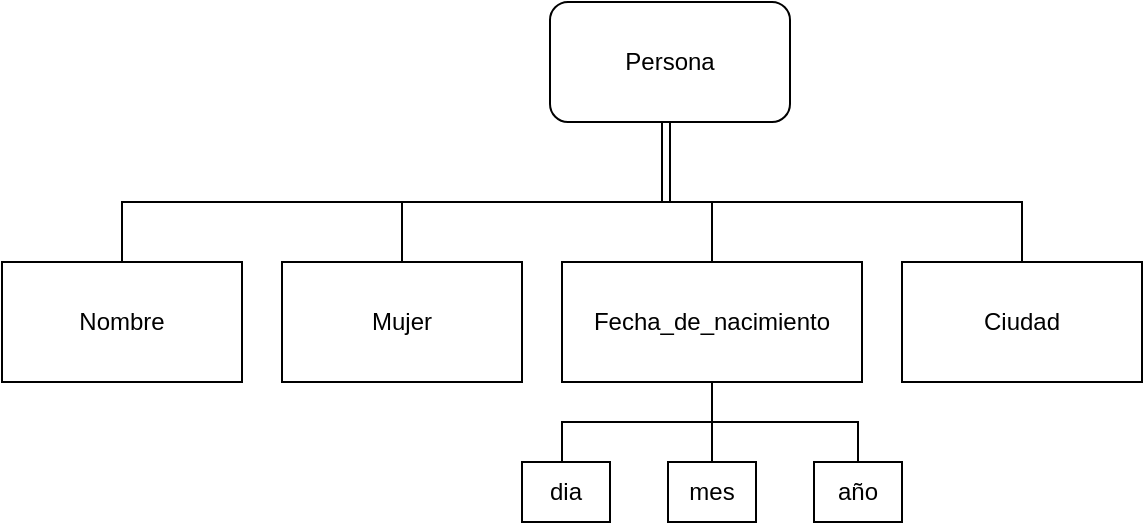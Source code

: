 <mxfile version="26.1.0">
  <diagram id="VM3jo4Qsgjx6_vQ7uyrd" name="Página-1">
    <mxGraphModel dx="177" dy="189" grid="1" gridSize="10" guides="1" tooltips="1" connect="1" arrows="1" fold="1" page="1" pageScale="1" pageWidth="827" pageHeight="1169" math="0" shadow="0">
      <root>
        <mxCell id="0" />
        <mxCell id="1" parent="0" />
        <mxCell id="15ftu1uf8ABZa1Gk11WV-1" value="Persona" style="rounded=1;whiteSpace=wrap;html=1;" vertex="1" parent="1">
          <mxGeometry x="354" y="60" width="120" height="60" as="geometry" />
        </mxCell>
        <mxCell id="15ftu1uf8ABZa1Gk11WV-2" value="Nombre" style="rounded=0;whiteSpace=wrap;html=1;" vertex="1" parent="1">
          <mxGeometry x="80" y="190" width="120" height="60" as="geometry" />
        </mxCell>
        <mxCell id="15ftu1uf8ABZa1Gk11WV-3" value="Mujer" style="rounded=0;whiteSpace=wrap;html=1;" vertex="1" parent="1">
          <mxGeometry x="220" y="190" width="120" height="60" as="geometry" />
        </mxCell>
        <mxCell id="15ftu1uf8ABZa1Gk11WV-4" value="Fecha_de_nacimiento" style="rounded=0;whiteSpace=wrap;html=1;" vertex="1" parent="1">
          <mxGeometry x="360" y="190" width="150" height="60" as="geometry" />
        </mxCell>
        <mxCell id="15ftu1uf8ABZa1Gk11WV-5" value="Ciudad" style="rounded=0;whiteSpace=wrap;html=1;" vertex="1" parent="1">
          <mxGeometry x="530" y="190" width="120" height="60" as="geometry" />
        </mxCell>
        <mxCell id="15ftu1uf8ABZa1Gk11WV-6" value="" style="endArrow=none;html=1;rounded=0;entryX=0.5;entryY=1;entryDx=0;entryDy=0;" edge="1" parent="1" target="15ftu1uf8ABZa1Gk11WV-1">
          <mxGeometry width="50" height="50" relative="1" as="geometry">
            <mxPoint x="140" y="190" as="sourcePoint" />
            <mxPoint x="190" y="140" as="targetPoint" />
            <Array as="points">
              <mxPoint x="140" y="160" />
              <mxPoint x="414" y="160" />
            </Array>
          </mxGeometry>
        </mxCell>
        <mxCell id="15ftu1uf8ABZa1Gk11WV-7" value="" style="endArrow=none;html=1;rounded=0;exitX=0.5;exitY=0;exitDx=0;exitDy=0;" edge="1" parent="1" source="15ftu1uf8ABZa1Gk11WV-3">
          <mxGeometry width="50" height="50" relative="1" as="geometry">
            <mxPoint x="360" y="170" as="sourcePoint" />
            <mxPoint x="410" y="120" as="targetPoint" />
            <Array as="points">
              <mxPoint x="280" y="160" />
              <mxPoint x="410" y="160" />
            </Array>
          </mxGeometry>
        </mxCell>
        <mxCell id="15ftu1uf8ABZa1Gk11WV-8" value="" style="endArrow=none;html=1;rounded=0;exitX=0.5;exitY=0;exitDx=0;exitDy=0;" edge="1" parent="1" source="15ftu1uf8ABZa1Gk11WV-4">
          <mxGeometry width="50" height="50" relative="1" as="geometry">
            <mxPoint x="360" y="170" as="sourcePoint" />
            <mxPoint x="410" y="120" as="targetPoint" />
            <Array as="points">
              <mxPoint x="435" y="160" />
              <mxPoint x="410" y="160" />
            </Array>
          </mxGeometry>
        </mxCell>
        <mxCell id="15ftu1uf8ABZa1Gk11WV-9" value="" style="endArrow=none;html=1;rounded=0;exitX=0.5;exitY=0;exitDx=0;exitDy=0;" edge="1" parent="1" source="15ftu1uf8ABZa1Gk11WV-5">
          <mxGeometry width="50" height="50" relative="1" as="geometry">
            <mxPoint x="360" y="170" as="sourcePoint" />
            <mxPoint x="410" y="120" as="targetPoint" />
            <Array as="points">
              <mxPoint x="590" y="160" />
              <mxPoint x="410" y="160" />
            </Array>
          </mxGeometry>
        </mxCell>
        <mxCell id="15ftu1uf8ABZa1Gk11WV-10" value="dia" style="rounded=0;whiteSpace=wrap;html=1;" vertex="1" parent="1">
          <mxGeometry x="340" y="290" width="44" height="30" as="geometry" />
        </mxCell>
        <mxCell id="15ftu1uf8ABZa1Gk11WV-12" value="mes" style="rounded=0;whiteSpace=wrap;html=1;" vertex="1" parent="1">
          <mxGeometry x="413" y="290" width="44" height="30" as="geometry" />
        </mxCell>
        <mxCell id="15ftu1uf8ABZa1Gk11WV-13" value="año" style="rounded=0;whiteSpace=wrap;html=1;" vertex="1" parent="1">
          <mxGeometry x="486" y="290" width="44" height="30" as="geometry" />
        </mxCell>
        <mxCell id="15ftu1uf8ABZa1Gk11WV-14" value="" style="endArrow=none;html=1;rounded=0;entryX=0.5;entryY=1;entryDx=0;entryDy=0;" edge="1" parent="1" target="15ftu1uf8ABZa1Gk11WV-4">
          <mxGeometry width="50" height="50" relative="1" as="geometry">
            <mxPoint x="360" y="290" as="sourcePoint" />
            <mxPoint x="410" y="240" as="targetPoint" />
            <Array as="points">
              <mxPoint x="360" y="270" />
              <mxPoint x="435" y="270" />
            </Array>
          </mxGeometry>
        </mxCell>
        <mxCell id="15ftu1uf8ABZa1Gk11WV-16" value="" style="endArrow=none;html=1;rounded=0;exitX=0.5;exitY=0;exitDx=0;exitDy=0;" edge="1" parent="1" source="15ftu1uf8ABZa1Gk11WV-12">
          <mxGeometry width="50" height="50" relative="1" as="geometry">
            <mxPoint x="384" y="300" as="sourcePoint" />
            <mxPoint x="435" y="250" as="targetPoint" />
          </mxGeometry>
        </mxCell>
        <mxCell id="15ftu1uf8ABZa1Gk11WV-17" value="" style="endArrow=none;html=1;rounded=0;exitX=0.5;exitY=0;exitDx=0;exitDy=0;entryX=0.5;entryY=1;entryDx=0;entryDy=0;" edge="1" parent="1" source="15ftu1uf8ABZa1Gk11WV-13" target="15ftu1uf8ABZa1Gk11WV-4">
          <mxGeometry width="50" height="50" relative="1" as="geometry">
            <mxPoint x="390" y="300" as="sourcePoint" />
            <mxPoint x="440" y="250" as="targetPoint" />
            <Array as="points">
              <mxPoint x="508" y="270" />
              <mxPoint x="435" y="270" />
            </Array>
          </mxGeometry>
        </mxCell>
      </root>
    </mxGraphModel>
  </diagram>
</mxfile>
